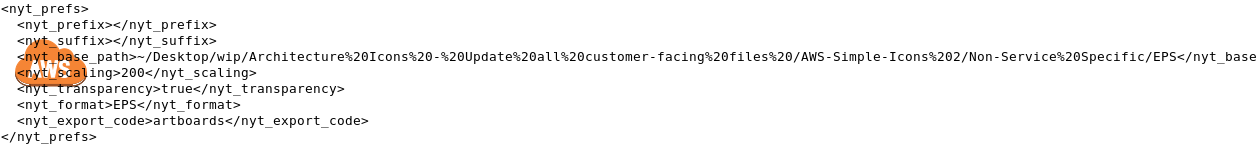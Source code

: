 <?xml version="1.0" encoding="UTF-8"?>
<dia:diagram xmlns:dia="http://www.lysator.liu.se/~alla/dia/">
  <dia:layer name="Fondo" visible="true" active="true">
    <dia:group>
      <dia:group>
        <dia:group>
          <dia:group>
            <dia:group>
              <dia:object type="Standard - Beziergon" version="0" id="O0">
                <dia:attribute name="obj_pos">
                  <dia:point val="4.262,2.936"/>
                </dia:attribute>
                <dia:attribute name="obj_bb">
                  <dia:rectangle val="3.262,2.936;5.262,3.656"/>
                </dia:attribute>
                <dia:attribute name="bez_points">
                  <dia:point val="4.262,2.936"/>
                  <dia:point val="4.262,3.066"/>
                  <dia:point val="4.262,2.936"/>
                  <dia:point val="4.262,3.066"/>
                  <dia:point val="4.262,3.36"/>
                  <dia:point val="3.942,3.656"/>
                  <dia:point val="3.549,3.656"/>
                  <dia:point val="3.549,3.525"/>
                  <dia:point val="3.549,3.656"/>
                  <dia:point val="3.549,3.525"/>
                  <dia:point val="3.943,3.525"/>
                  <dia:point val="4.262,3.229"/>
                </dia:attribute>
                <dia:attribute name="corner_types">
                  <dia:enum val="27467216"/>
                  <dia:enum val="0"/>
                  <dia:enum val="0"/>
                  <dia:enum val="0"/>
                  <dia:enum val="0"/>
                </dia:attribute>
                <dia:attribute name="line_width">
                  <dia:real val="0"/>
                </dia:attribute>
                <dia:attribute name="show_background">
                  <dia:boolean val="false"/>
                </dia:attribute>
              </dia:object>
              <dia:group>
                <dia:object type="Standard - BezierLine" version="0" id="O1">
                  <dia:attribute name="obj_pos">
                    <dia:point val="4.262,2.936"/>
                  </dia:attribute>
                  <dia:attribute name="obj_bb">
                    <dia:rectangle val="3.258,2.936;5.258,3.269"/>
                  </dia:attribute>
                  <dia:attribute name="bez_points">
                    <dia:point val="4.262,2.936"/>
                    <dia:point val="4.262,3.066"/>
                    <dia:point val="4.262,2.936"/>
                    <dia:point val="4.262,3.066"/>
                    <dia:point val="4.262,3.086"/>
                    <dia:point val="4.261,3.106"/>
                    <dia:point val="4.258,3.126"/>
                    <dia:point val="4.258,2.995"/>
                    <dia:point val="4.258,3.126"/>
                    <dia:point val="4.258,2.995"/>
                    <dia:point val="4.261,2.976"/>
                    <dia:point val="4.262,2.956"/>
                    <dia:point val="4.262,2.936"/>
                  </dia:attribute>
                  <dia:attribute name="corner_types">
                    <dia:enum val="0"/>
                    <dia:enum val="0"/>
                    <dia:enum val="0"/>
                    <dia:enum val="0"/>
                    <dia:enum val="0"/>
                  </dia:attribute>
                  <dia:attribute name="line_color">
                    <dia:color val="#9d5125"/>
                  </dia:attribute>
                  <dia:attribute name="line_width">
                    <dia:real val="0"/>
                  </dia:attribute>
                </dia:object>
                <dia:object type="Standard - BezierLine" version="0" id="O2">
                  <dia:attribute name="obj_pos">
                    <dia:point val="4.258,2.995"/>
                  </dia:attribute>
                  <dia:attribute name="obj_bb">
                    <dia:rectangle val="4.241,2.995;4.258,3.2"/>
                  </dia:attribute>
                  <dia:attribute name="bez_points">
                    <dia:point val="4.258,2.995"/>
                    <dia:point val="4.258,3.126"/>
                    <dia:point val="4.258,2.995"/>
                    <dia:point val="4.258,3.126"/>
                    <dia:point val="4.254,3.151"/>
                    <dia:point val="4.248,3.176"/>
                    <dia:point val="4.241,3.2"/>
                    <dia:point val="4.241,3.07"/>
                    <dia:point val="4.241,3.2"/>
                    <dia:point val="4.241,3.07"/>
                    <dia:point val="4.248,3.045"/>
                    <dia:point val="4.254,3.02"/>
                    <dia:point val="4.258,2.995"/>
                  </dia:attribute>
                  <dia:attribute name="corner_types">
                    <dia:enum val="0"/>
                    <dia:enum val="0"/>
                    <dia:enum val="0"/>
                    <dia:enum val="0"/>
                    <dia:enum val="0"/>
                  </dia:attribute>
                  <dia:attribute name="line_color">
                    <dia:color val="#9d5125"/>
                  </dia:attribute>
                  <dia:attribute name="line_width">
                    <dia:real val="0"/>
                  </dia:attribute>
                </dia:object>
                <dia:object type="Standard - BezierLine" version="0" id="O3">
                  <dia:attribute name="obj_pos">
                    <dia:point val="4.241,3.07"/>
                  </dia:attribute>
                  <dia:attribute name="obj_bb">
                    <dia:rectangle val="4.2,3.07;4.241,3.293"/>
                  </dia:attribute>
                  <dia:attribute name="bez_points">
                    <dia:point val="4.241,3.07"/>
                    <dia:point val="4.241,3.2"/>
                    <dia:point val="4.241,3.07"/>
                    <dia:point val="4.241,3.2"/>
                    <dia:point val="4.23,3.232"/>
                    <dia:point val="4.217,3.263"/>
                    <dia:point val="4.2,3.293"/>
                    <dia:point val="4.2,3.163"/>
                    <dia:point val="4.2,3.293"/>
                    <dia:point val="4.2,3.163"/>
                    <dia:point val="4.217,3.132"/>
                    <dia:point val="4.23,3.101"/>
                    <dia:point val="4.241,3.07"/>
                  </dia:attribute>
                  <dia:attribute name="corner_types">
                    <dia:enum val="0"/>
                    <dia:enum val="0"/>
                    <dia:enum val="0"/>
                    <dia:enum val="0"/>
                    <dia:enum val="0"/>
                  </dia:attribute>
                  <dia:attribute name="line_color">
                    <dia:color val="#9d5125"/>
                  </dia:attribute>
                  <dia:attribute name="line_width">
                    <dia:real val="0"/>
                  </dia:attribute>
                </dia:object>
                <dia:object type="Standard - BezierLine" version="0" id="O4">
                  <dia:attribute name="obj_pos">
                    <dia:point val="4.2,3.163"/>
                  </dia:attribute>
                  <dia:attribute name="obj_bb">
                    <dia:rectangle val="3.549,3.163;4.2,3.656"/>
                  </dia:attribute>
                  <dia:attribute name="bez_points">
                    <dia:point val="4.2,3.163"/>
                    <dia:point val="4.2,3.293"/>
                    <dia:point val="4.2,3.163"/>
                    <dia:point val="4.2,3.293"/>
                    <dia:point val="4.089,3.495"/>
                    <dia:point val="3.839,3.656"/>
                    <dia:point val="3.549,3.656"/>
                    <dia:point val="3.549,3.525"/>
                    <dia:point val="3.549,3.656"/>
                    <dia:point val="3.549,3.525"/>
                    <dia:point val="3.839,3.525"/>
                    <dia:point val="4.089,3.364"/>
                    <dia:point val="4.2,3.163"/>
                  </dia:attribute>
                  <dia:attribute name="corner_types">
                    <dia:enum val="0"/>
                    <dia:enum val="0"/>
                    <dia:enum val="0"/>
                    <dia:enum val="0"/>
                    <dia:enum val="0"/>
                  </dia:attribute>
                  <dia:attribute name="line_color">
                    <dia:color val="#9d5125"/>
                  </dia:attribute>
                  <dia:attribute name="line_width">
                    <dia:real val="0"/>
                  </dia:attribute>
                </dia:object>
              </dia:group>
            </dia:group>
            <dia:group>
              <dia:object type="Standard - Polygon" version="0" id="O5">
                <dia:attribute name="obj_pos">
                  <dia:point val="3.585,3.503"/>
                </dia:attribute>
                <dia:attribute name="obj_bb">
                  <dia:rectangle val="1.414,3.501;3.585,3.656"/>
                </dia:attribute>
                <dia:attribute name="poly_points">
                  <dia:point val="3.585,3.503"/>
                  <dia:point val="3.549,3.656"/>
                  <dia:point val="1.45,3.656"/>
                  <dia:point val="1.414,3.501"/>
                </dia:attribute>
                <dia:attribute name="line_color">
                  <dia:color val="#9d5125"/>
                </dia:attribute>
                <dia:attribute name="line_width">
                  <dia:real val="0"/>
                </dia:attribute>
                <dia:attribute name="inner_color">
                  <dia:color val="#9d5125"/>
                </dia:attribute>
                <dia:attribute name="show_background">
                  <dia:boolean val="true"/>
                </dia:attribute>
              </dia:object>
            </dia:group>
            <dia:group>
              <dia:object type="Standard - Beziergon" version="0" id="O6">
                <dia:attribute name="obj_pos">
                  <dia:point val="1.45,3.525"/>
                </dia:attribute>
                <dia:attribute name="obj_bb">
                  <dia:rectangle val="-0.262,2.936;1.738,3.656"/>
                </dia:attribute>
                <dia:attribute name="bez_points">
                  <dia:point val="1.45,3.525"/>
                  <dia:point val="1.45,3.656"/>
                  <dia:point val="1.45,3.525"/>
                  <dia:point val="1.45,3.656"/>
                  <dia:point val="1.057,3.656"/>
                  <dia:point val="0.738,3.36"/>
                  <dia:point val="0.738,3.066"/>
                  <dia:point val="0.738,2.936"/>
                  <dia:point val="0.738,3.066"/>
                  <dia:point val="0.738,2.936"/>
                  <dia:point val="0.738,3.229"/>
                  <dia:point val="1.057,3.525"/>
                </dia:attribute>
                <dia:attribute name="corner_types">
                  <dia:enum val="0"/>
                  <dia:enum val="0"/>
                  <dia:enum val="0"/>
                  <dia:enum val="0"/>
                  <dia:enum val="0"/>
                </dia:attribute>
                <dia:attribute name="line_width">
                  <dia:real val="0"/>
                </dia:attribute>
                <dia:attribute name="show_background">
                  <dia:boolean val="false"/>
                </dia:attribute>
              </dia:object>
              <dia:group>
                <dia:object type="Standard - BezierLine" version="0" id="O7">
                  <dia:attribute name="obj_pos">
                    <dia:point val="1.45,3.525"/>
                  </dia:attribute>
                  <dia:attribute name="obj_bb">
                    <dia:rectangle val="-0.262,2.936;1.738,3.656"/>
                  </dia:attribute>
                  <dia:attribute name="bez_points">
                    <dia:point val="1.45,3.525"/>
                    <dia:point val="1.45,3.656"/>
                    <dia:point val="1.45,3.525"/>
                    <dia:point val="1.45,3.656"/>
                    <dia:point val="1.057,3.656"/>
                    <dia:point val="0.738,3.36"/>
                    <dia:point val="0.738,3.066"/>
                    <dia:point val="0.738,2.936"/>
                    <dia:point val="0.738,3.066"/>
                    <dia:point val="0.738,2.936"/>
                    <dia:point val="0.738,3.229"/>
                    <dia:point val="1.057,3.525"/>
                    <dia:point val="1.45,3.525"/>
                  </dia:attribute>
                  <dia:attribute name="corner_types">
                    <dia:enum val="0"/>
                    <dia:enum val="0"/>
                    <dia:enum val="0"/>
                    <dia:enum val="0"/>
                    <dia:enum val="0"/>
                  </dia:attribute>
                  <dia:attribute name="line_color">
                    <dia:color val="#9d5125"/>
                  </dia:attribute>
                  <dia:attribute name="line_width">
                    <dia:real val="0"/>
                  </dia:attribute>
                </dia:object>
              </dia:group>
            </dia:group>
            <dia:group>
              <dia:object type="Standard - Beziergon" version="0" id="O8">
                <dia:attribute name="obj_pos">
                  <dia:point val="2.094,1.344"/>
                </dia:attribute>
                <dia:attribute name="obj_bb">
                  <dia:rectangle val="0.738,1.344;4.262,3.525"/>
                </dia:attribute>
                <dia:attribute name="bez_points">
                  <dia:point val="2.094,1.344"/>
                  <dia:point val="2.46,1.344"/>
                  <dia:point val="2.775,1.562"/>
                  <dia:point val="2.916,1.873"/>
                  <dia:point val="2.989,1.823"/>
                  <dia:point val="3.078,1.793"/>
                  <dia:point val="3.175,1.793"/>
                  <dia:point val="3.422,1.793"/>
                  <dia:point val="3.623,1.988"/>
                  <dia:point val="3.63,2.232"/>
                  <dia:point val="3.986,2.262"/>
                  <dia:point val="4.262,2.604"/>
                  <dia:point val="4.262,2.876"/>
                  <dia:point val="4.262,2.936"/>
                  <dia:point val="4.262,2.876"/>
                  <dia:point val="4.262,2.936"/>
                  <dia:point val="4.262,3.229"/>
                  <dia:point val="3.942,3.525"/>
                  <dia:point val="3.549,3.525"/>
                  <dia:point val="1.45,3.525"/>
                  <dia:point val="3.549,3.525"/>
                  <dia:point val="1.45,3.525"/>
                  <dia:point val="1.057,3.525"/>
                  <dia:point val="0.738,3.229"/>
                  <dia:point val="0.738,2.936"/>
                  <dia:point val="0.738,2.876"/>
                  <dia:point val="0.738,2.936"/>
                  <dia:point val="0.738,2.876"/>
                  <dia:point val="0.738,2.651"/>
                  <dia:point val="0.928,2.341"/>
                  <dia:point val="1.195,2.264"/>
                  <dia:point val="1.194,2.256"/>
                  <dia:point val="1.193,2.247"/>
                  <dia:point val="1.193,2.238"/>
                  <dia:point val="1.193,1.744"/>
                  <dia:point val="1.596,1.344"/>
                </dia:attribute>
                <dia:attribute name="corner_types">
                  <dia:enum val="-1200007512"/>
                  <dia:enum val="0"/>
                  <dia:enum val="0"/>
                  <dia:enum val="0"/>
                  <dia:enum val="0"/>
                  <dia:enum val="0"/>
                  <dia:enum val="0"/>
                  <dia:enum val="0"/>
                  <dia:enum val="0"/>
                  <dia:enum val="0"/>
                  <dia:enum val="0"/>
                  <dia:enum val="0"/>
                  <dia:enum val="0"/>
                </dia:attribute>
                <dia:attribute name="line_color">
                  <dia:color val="#f58535"/>
                </dia:attribute>
                <dia:attribute name="line_width">
                  <dia:real val="0"/>
                </dia:attribute>
                <dia:attribute name="inner_color">
                  <dia:color val="#f58535"/>
                </dia:attribute>
                <dia:attribute name="show_background">
                  <dia:boolean val="true"/>
                </dia:attribute>
              </dia:object>
            </dia:group>
          </dia:group>
        </dia:group>
        <dia:group>
          <dia:object type="Standard - Beziergon" version="0" id="O9">
            <dia:attribute name="obj_pos">
              <dia:point val="1.621,2.391"/>
            </dia:attribute>
            <dia:attribute name="obj_bb">
              <dia:rectangle val="1.386,2.391;2.008,3.213"/>
            </dia:attribute>
            <dia:attribute name="bez_points">
              <dia:point val="1.621,2.391"/>
              <dia:point val="1.386,3.213"/>
              <dia:point val="1.621,2.391"/>
              <dia:point val="1.386,3.213"/>
              <dia:point val="1.524,3.213"/>
              <dia:point val="1.386,3.213"/>
              <dia:point val="1.524,3.213"/>
              <dia:point val="1.577,3.011"/>
              <dia:point val="1.524,3.213"/>
              <dia:point val="1.577,3.011"/>
              <dia:point val="1.819,3.011"/>
              <dia:point val="1.577,3.011"/>
              <dia:point val="1.819,3.011"/>
              <dia:point val="1.87,3.213"/>
              <dia:point val="1.819,3.011"/>
              <dia:point val="1.87,3.213"/>
              <dia:point val="2.008,3.213"/>
              <dia:point val="1.87,3.213"/>
              <dia:point val="2.008,3.213"/>
              <dia:point val="1.79,2.391"/>
              <dia:point val="2.008,3.213"/>
              <dia:point val="1.79,2.391"/>
              <dia:point val="1.621,2.391"/>
              <dia:point val="1.79,2.391"/>
            </dia:attribute>
            <dia:attribute name="corner_types">
              <dia:enum val="-1200007528"/>
              <dia:enum val="0"/>
              <dia:enum val="0"/>
              <dia:enum val="0"/>
              <dia:enum val="0"/>
              <dia:enum val="0"/>
              <dia:enum val="0"/>
              <dia:enum val="0"/>
              <dia:enum val="0"/>
            </dia:attribute>
            <dia:attribute name="line_color">
              <dia:color val="#ffffff"/>
            </dia:attribute>
            <dia:attribute name="line_width">
              <dia:real val="0"/>
            </dia:attribute>
            <dia:attribute name="show_background">
              <dia:boolean val="true"/>
            </dia:attribute>
          </dia:object>
          <dia:object type="Standard - Beziergon" version="0" id="O10">
            <dia:attribute name="obj_pos">
              <dia:point val="1.601,2.907"/>
            </dia:attribute>
            <dia:attribute name="obj_bb">
              <dia:rectangle val="1.601,2.501;1.797,2.907"/>
            </dia:attribute>
            <dia:attribute name="bez_points">
              <dia:point val="1.601,2.907"/>
              <dia:point val="1.7,2.501"/>
              <dia:point val="1.601,2.907"/>
              <dia:point val="1.7,2.501"/>
              <dia:point val="1.702,2.501"/>
              <dia:point val="1.7,2.501"/>
              <dia:point val="1.702,2.501"/>
              <dia:point val="1.797,2.907"/>
              <dia:point val="1.702,2.501"/>
              <dia:point val="1.797,2.907"/>
              <dia:point val="1.601,2.907"/>
              <dia:point val="1.797,2.907"/>
            </dia:attribute>
            <dia:attribute name="corner_types">
              <dia:enum val="-1200007544"/>
              <dia:enum val="0"/>
              <dia:enum val="0"/>
              <dia:enum val="0"/>
              <dia:enum val="0"/>
            </dia:attribute>
            <dia:attribute name="line_color">
              <dia:color val="#ffffff"/>
            </dia:attribute>
            <dia:attribute name="line_width">
              <dia:real val="0"/>
            </dia:attribute>
            <dia:attribute name="show_background">
              <dia:boolean val="true"/>
            </dia:attribute>
          </dia:object>
          <dia:object type="Standard - Polygon" version="0" id="O11">
            <dia:attribute name="obj_pos">
              <dia:point val="2.6,3.033"/>
            </dia:attribute>
            <dia:attribute name="obj_bb">
              <dia:rectangle val="1.993,2.391;2.839,3.213"/>
            </dia:attribute>
            <dia:attribute name="poly_points">
              <dia:point val="2.6,3.033"/>
              <dia:point val="2.597,3.033"/>
              <dia:point val="2.486,2.391"/>
              <dia:point val="2.347,2.391"/>
              <dia:point val="2.238,3.03"/>
              <dia:point val="2.236,3.03"/>
              <dia:point val="2.127,2.391"/>
              <dia:point val="1.993,2.391"/>
              <dia:point val="2.153,3.213"/>
              <dia:point val="2.306,3.213"/>
              <dia:point val="2.412,2.593"/>
              <dia:point val="2.414,2.593"/>
              <dia:point val="2.521,3.213"/>
              <dia:point val="2.674,3.213"/>
              <dia:point val="2.839,2.391"/>
              <dia:point val="2.707,2.391"/>
            </dia:attribute>
            <dia:attribute name="line_color">
              <dia:color val="#ffffff"/>
            </dia:attribute>
            <dia:attribute name="line_width">
              <dia:real val="0"/>
            </dia:attribute>
            <dia:attribute name="show_background">
              <dia:boolean val="true"/>
            </dia:attribute>
          </dia:object>
          <dia:object type="Standard - Beziergon" version="0" id="O12">
            <dia:attribute name="obj_pos">
              <dia:point val="3.264,2.764"/>
            </dia:attribute>
            <dia:attribute name="obj_bb">
              <dia:rectangle val="2.907,2.374;3.432,3.229"/>
            </dia:attribute>
            <dia:attribute name="bez_points">
              <dia:point val="3.264,2.764"/>
              <dia:point val="3.175,2.731"/>
              <dia:point val="3.264,2.764"/>
              <dia:point val="3.175,2.731"/>
              <dia:point val="3.087,2.698"/>
              <dia:point val="3.051,2.662"/>
              <dia:point val="3.051,2.592"/>
              <dia:point val="3.051,2.505"/>
              <dia:point val="3.105,2.474"/>
              <dia:point val="3.162,2.474"/>
              <dia:point val="3.244,2.474"/>
              <dia:point val="3.278,2.517"/>
              <dia:point val="3.278,2.592"/>
              <dia:point val="3.278,2.61"/>
              <dia:point val="3.278,2.592"/>
              <dia:point val="3.278,2.61"/>
              <dia:point val="3.41,2.61"/>
              <dia:point val="3.278,2.61"/>
              <dia:point val="3.41,2.61"/>
              <dia:point val="3.41,2.591"/>
              <dia:point val="3.41,2.61"/>
              <dia:point val="3.41,2.591"/>
              <dia:point val="3.41,2.506"/>
              <dia:point val="3.388,2.374"/>
              <dia:point val="3.176,2.374"/>
              <dia:point val="3.021,2.374"/>
              <dia:point val="2.919,2.458"/>
              <dia:point val="2.919,2.607"/>
              <dia:point val="2.919,2.725"/>
              <dia:point val="2.971,2.787"/>
              <dia:point val="3.091,2.833"/>
              <dia:point val="3.182,2.864"/>
              <dia:point val="3.091,2.833"/>
              <dia:point val="3.182,2.864"/>
              <dia:point val="3.256,2.886"/>
              <dia:point val="3.3,2.924"/>
              <dia:point val="3.3,3.01"/>
              <dia:point val="3.3,3.071"/>
              <dia:point val="3.258,3.13"/>
              <dia:point val="3.175,3.13"/>
              <dia:point val="3.083,3.13"/>
              <dia:point val="3.039,3.079"/>
              <dia:point val="3.039,2.979"/>
              <dia:point val="3.039,2.958"/>
              <dia:point val="3.039,2.979"/>
              <dia:point val="3.039,2.958"/>
              <dia:point val="2.907,2.958"/>
              <dia:point val="3.039,2.958"/>
              <dia:point val="2.907,2.958"/>
              <dia:point val="2.907,2.978"/>
              <dia:point val="2.907,2.958"/>
              <dia:point val="2.907,2.978"/>
              <dia:point val="2.907,3.093"/>
              <dia:point val="2.954,3.229"/>
              <dia:point val="3.159,3.229"/>
              <dia:point val="3.326,3.229"/>
              <dia:point val="3.432,3.157"/>
              <dia:point val="3.432,2.982"/>
              <dia:point val="3.432,2.869"/>
              <dia:point val="3.381,2.805"/>
            </dia:attribute>
            <dia:attribute name="corner_types">
              <dia:enum val="-1200007480"/>
              <dia:enum val="0"/>
              <dia:enum val="0"/>
              <dia:enum val="0"/>
              <dia:enum val="0"/>
              <dia:enum val="0"/>
              <dia:enum val="0"/>
              <dia:enum val="0"/>
              <dia:enum val="0"/>
              <dia:enum val="0"/>
              <dia:enum val="0"/>
              <dia:enum val="0"/>
              <dia:enum val="0"/>
              <dia:enum val="0"/>
              <dia:enum val="0"/>
              <dia:enum val="0"/>
              <dia:enum val="0"/>
              <dia:enum val="0"/>
              <dia:enum val="0"/>
              <dia:enum val="0"/>
              <dia:enum val="0"/>
            </dia:attribute>
            <dia:attribute name="line_color">
              <dia:color val="#ffffff"/>
            </dia:attribute>
            <dia:attribute name="line_width">
              <dia:real val="0"/>
            </dia:attribute>
            <dia:attribute name="show_background">
              <dia:boolean val="true"/>
            </dia:attribute>
          </dia:object>
        </dia:group>
      </dia:group>
    </dia:group>
    <dia:group>
      <dia:object type="Standard - Text" version="1" id="O13">
        <dia:attribute name="obj_pos">
          <dia:point val="0,0"/>
        </dia:attribute>
        <dia:attribute name="obj_bb">
          <dia:rectangle val="0,-0.595;62.755,6.55"/>
        </dia:attribute>
        <dia:attribute name="text">
          <dia:composite type="text">
            <dia:attribute name="string">
              <dia:string>#&lt;nyt_prefs&gt;
  &lt;nyt_prefix&gt;&lt;/nyt_prefix&gt;
  &lt;nyt_suffix&gt;&lt;/nyt_suffix&gt;
  &lt;nyt_base_path&gt;~/Desktop/wip/Architecture%20Icons%20-%20Update%20all%20customer-facing%20files%20/AWS-Simple-Icons%202/Non-Service%20Specific/EPS&lt;/nyt_base_path&gt;
  &lt;nyt_scaling&gt;200&lt;/nyt_scaling&gt;
  &lt;nyt_transparency&gt;true&lt;/nyt_transparency&gt;
  &lt;nyt_format&gt;EPS&lt;/nyt_format&gt;
  &lt;nyt_export_code&gt;artboards&lt;/nyt_export_code&gt;
&lt;/nyt_prefs&gt;#</dia:string>
            </dia:attribute>
            <dia:attribute name="font">
              <dia:font family="monospace" style="0" name="Courier"/>
            </dia:attribute>
            <dia:attribute name="height">
              <dia:real val="0.8"/>
            </dia:attribute>
            <dia:attribute name="pos">
              <dia:point val="0,0"/>
            </dia:attribute>
            <dia:attribute name="color">
              <dia:color val="#000000"/>
            </dia:attribute>
            <dia:attribute name="alignment">
              <dia:enum val="0"/>
            </dia:attribute>
          </dia:composite>
        </dia:attribute>
        <dia:attribute name="valign">
          <dia:enum val="3"/>
        </dia:attribute>
      </dia:object>
    </dia:group>
  </dia:layer>
</dia:diagram>

